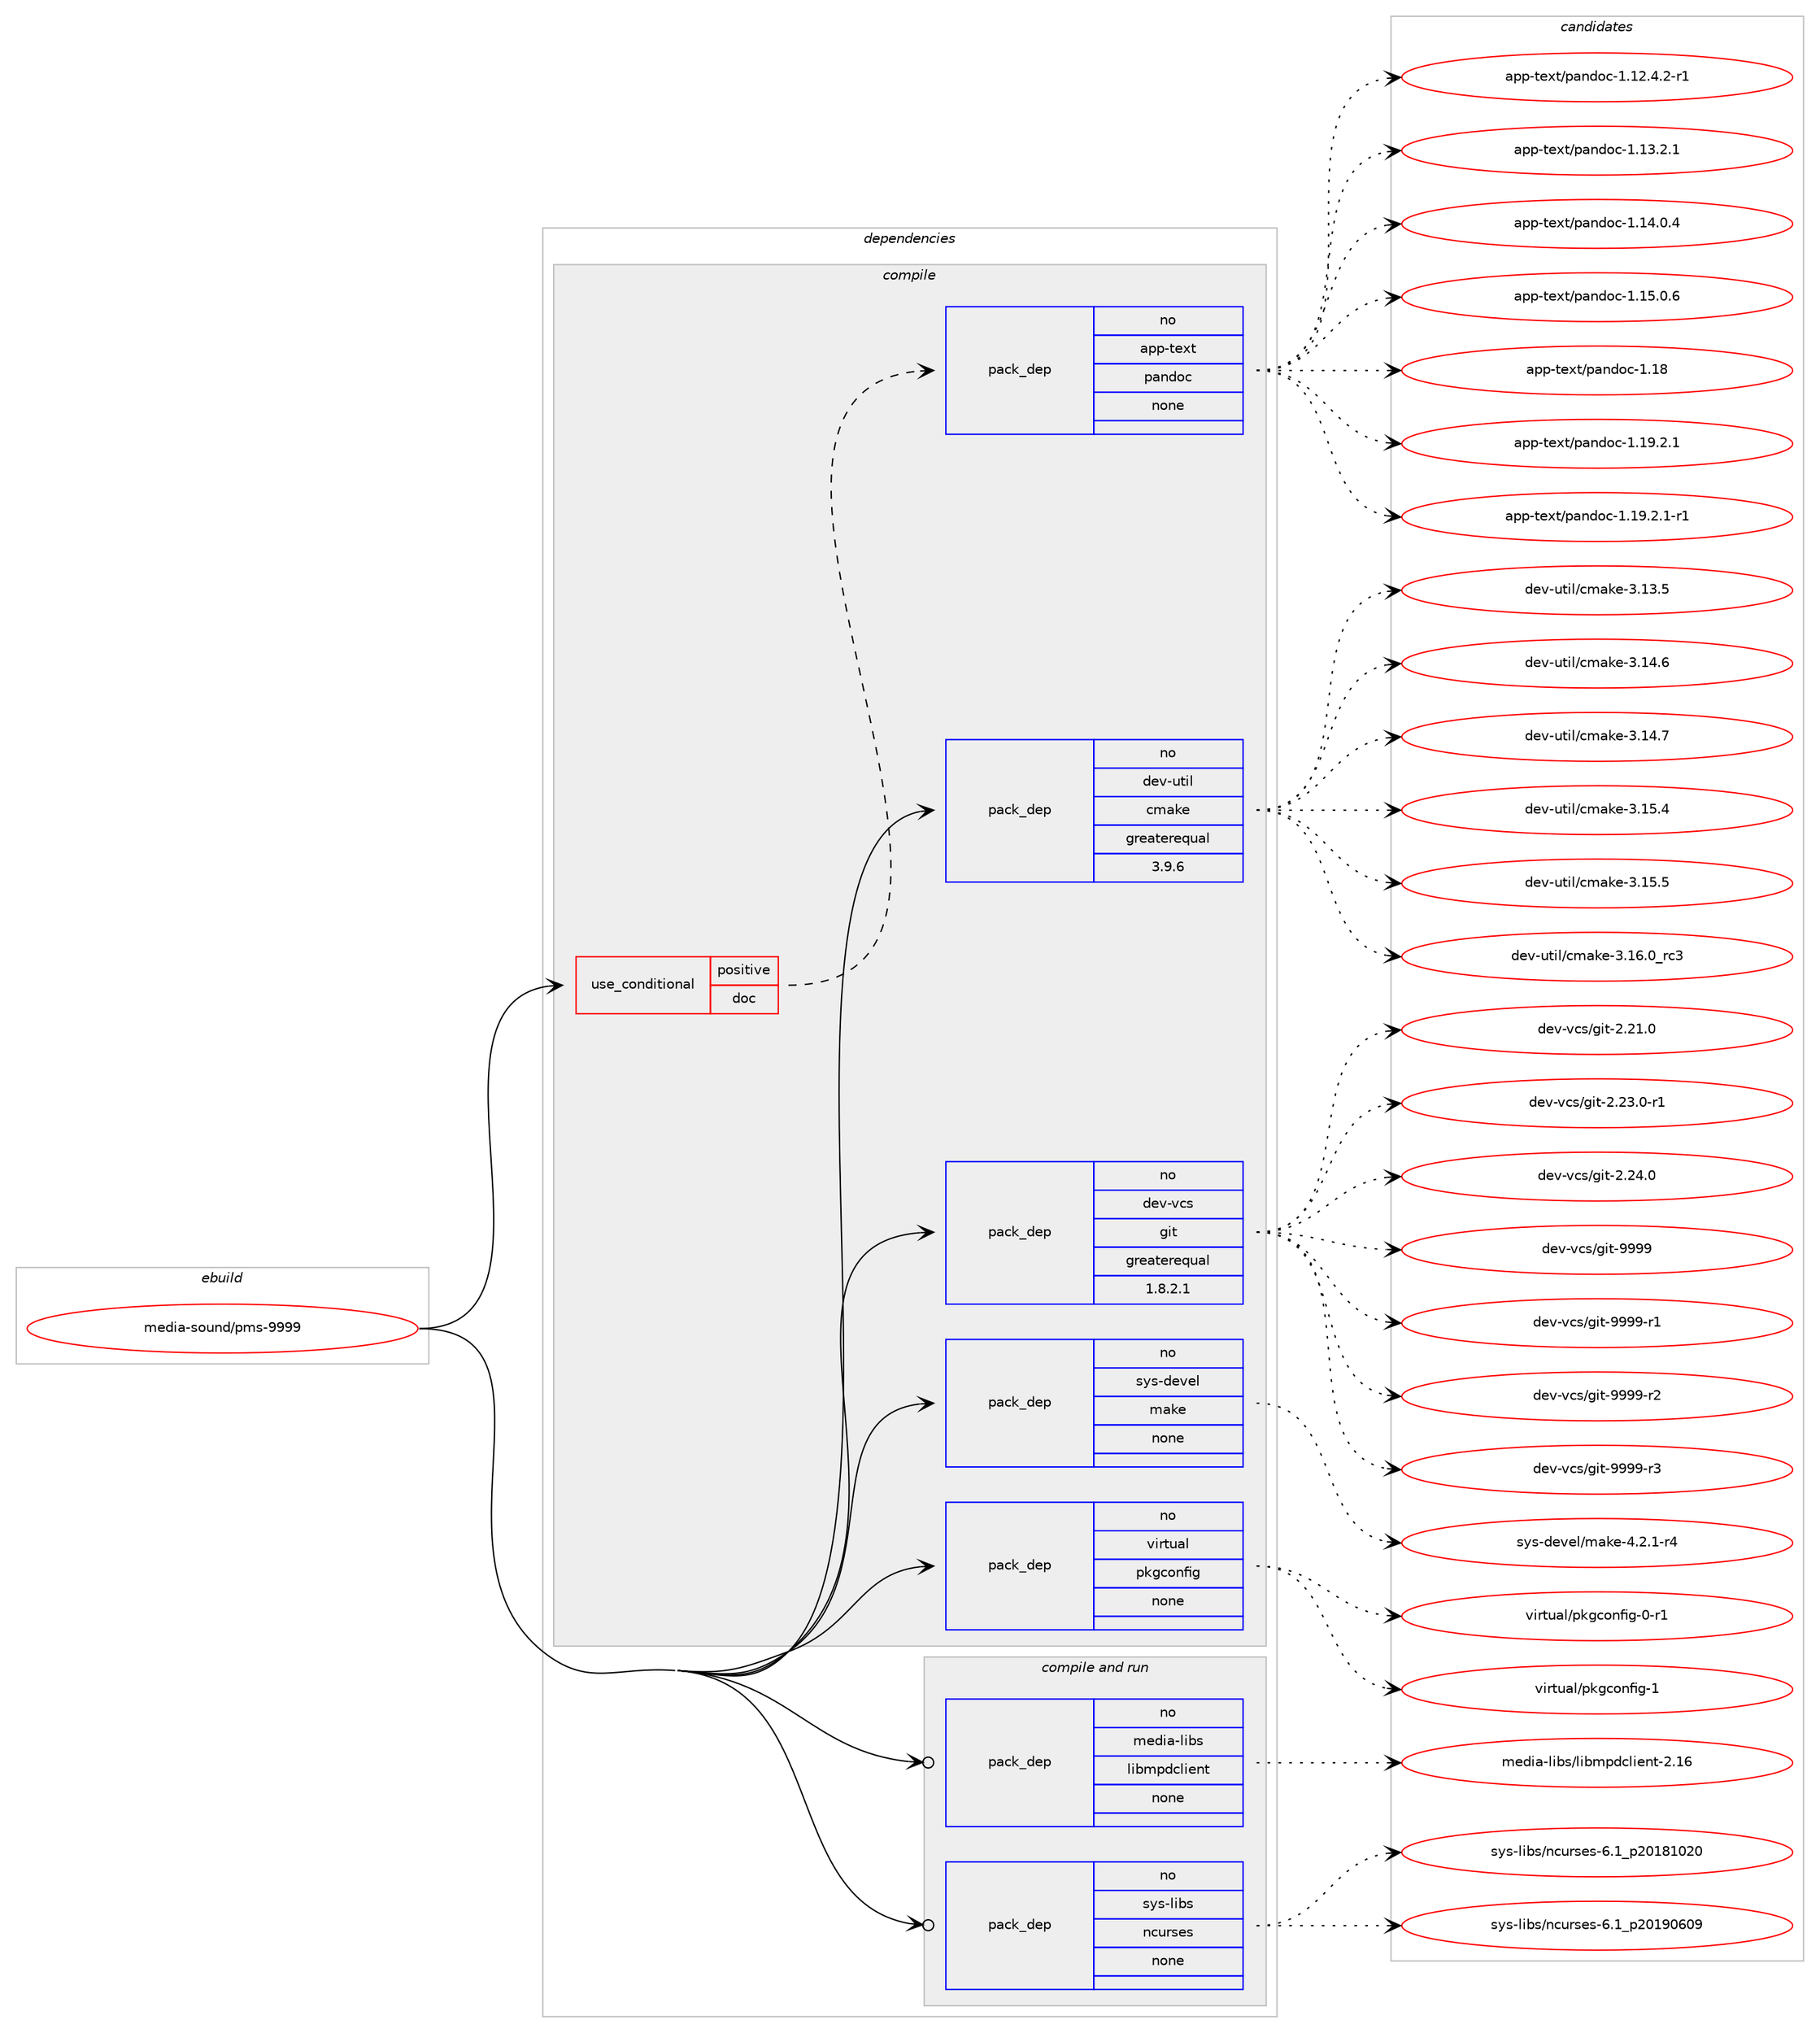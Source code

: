 digraph prolog {

# *************
# Graph options
# *************

newrank=true;
concentrate=true;
compound=true;
graph [rankdir=LR,fontname=Helvetica,fontsize=10,ranksep=1.5];#, ranksep=2.5, nodesep=0.2];
edge  [arrowhead=vee];
node  [fontname=Helvetica,fontsize=10];

# **********
# The ebuild
# **********

subgraph cluster_leftcol {
color=gray;
rank=same;
label=<<i>ebuild</i>>;
id [label="media-sound/pms-9999", color=red, width=4, href="../media-sound/pms-9999.svg"];
}

# ****************
# The dependencies
# ****************

subgraph cluster_midcol {
color=gray;
label=<<i>dependencies</i>>;
subgraph cluster_compile {
fillcolor="#eeeeee";
style=filled;
label=<<i>compile</i>>;
subgraph cond194715 {
dependency801994 [label=<<TABLE BORDER="0" CELLBORDER="1" CELLSPACING="0" CELLPADDING="4"><TR><TD ROWSPAN="3" CELLPADDING="10">use_conditional</TD></TR><TR><TD>positive</TD></TR><TR><TD>doc</TD></TR></TABLE>>, shape=none, color=red];
subgraph pack593261 {
dependency801995 [label=<<TABLE BORDER="0" CELLBORDER="1" CELLSPACING="0" CELLPADDING="4" WIDTH="220"><TR><TD ROWSPAN="6" CELLPADDING="30">pack_dep</TD></TR><TR><TD WIDTH="110">no</TD></TR><TR><TD>app-text</TD></TR><TR><TD>pandoc</TD></TR><TR><TD>none</TD></TR><TR><TD></TD></TR></TABLE>>, shape=none, color=blue];
}
dependency801994:e -> dependency801995:w [weight=20,style="dashed",arrowhead="vee"];
}
id:e -> dependency801994:w [weight=20,style="solid",arrowhead="vee"];
subgraph pack593262 {
dependency801996 [label=<<TABLE BORDER="0" CELLBORDER="1" CELLSPACING="0" CELLPADDING="4" WIDTH="220"><TR><TD ROWSPAN="6" CELLPADDING="30">pack_dep</TD></TR><TR><TD WIDTH="110">no</TD></TR><TR><TD>dev-util</TD></TR><TR><TD>cmake</TD></TR><TR><TD>greaterequal</TD></TR><TR><TD>3.9.6</TD></TR></TABLE>>, shape=none, color=blue];
}
id:e -> dependency801996:w [weight=20,style="solid",arrowhead="vee"];
subgraph pack593263 {
dependency801997 [label=<<TABLE BORDER="0" CELLBORDER="1" CELLSPACING="0" CELLPADDING="4" WIDTH="220"><TR><TD ROWSPAN="6" CELLPADDING="30">pack_dep</TD></TR><TR><TD WIDTH="110">no</TD></TR><TR><TD>dev-vcs</TD></TR><TR><TD>git</TD></TR><TR><TD>greaterequal</TD></TR><TR><TD>1.8.2.1</TD></TR></TABLE>>, shape=none, color=blue];
}
id:e -> dependency801997:w [weight=20,style="solid",arrowhead="vee"];
subgraph pack593264 {
dependency801998 [label=<<TABLE BORDER="0" CELLBORDER="1" CELLSPACING="0" CELLPADDING="4" WIDTH="220"><TR><TD ROWSPAN="6" CELLPADDING="30">pack_dep</TD></TR><TR><TD WIDTH="110">no</TD></TR><TR><TD>sys-devel</TD></TR><TR><TD>make</TD></TR><TR><TD>none</TD></TR><TR><TD></TD></TR></TABLE>>, shape=none, color=blue];
}
id:e -> dependency801998:w [weight=20,style="solid",arrowhead="vee"];
subgraph pack593265 {
dependency801999 [label=<<TABLE BORDER="0" CELLBORDER="1" CELLSPACING="0" CELLPADDING="4" WIDTH="220"><TR><TD ROWSPAN="6" CELLPADDING="30">pack_dep</TD></TR><TR><TD WIDTH="110">no</TD></TR><TR><TD>virtual</TD></TR><TR><TD>pkgconfig</TD></TR><TR><TD>none</TD></TR><TR><TD></TD></TR></TABLE>>, shape=none, color=blue];
}
id:e -> dependency801999:w [weight=20,style="solid",arrowhead="vee"];
}
subgraph cluster_compileandrun {
fillcolor="#eeeeee";
style=filled;
label=<<i>compile and run</i>>;
subgraph pack593266 {
dependency802000 [label=<<TABLE BORDER="0" CELLBORDER="1" CELLSPACING="0" CELLPADDING="4" WIDTH="220"><TR><TD ROWSPAN="6" CELLPADDING="30">pack_dep</TD></TR><TR><TD WIDTH="110">no</TD></TR><TR><TD>media-libs</TD></TR><TR><TD>libmpdclient</TD></TR><TR><TD>none</TD></TR><TR><TD></TD></TR></TABLE>>, shape=none, color=blue];
}
id:e -> dependency802000:w [weight=20,style="solid",arrowhead="odotvee"];
subgraph pack593267 {
dependency802001 [label=<<TABLE BORDER="0" CELLBORDER="1" CELLSPACING="0" CELLPADDING="4" WIDTH="220"><TR><TD ROWSPAN="6" CELLPADDING="30">pack_dep</TD></TR><TR><TD WIDTH="110">no</TD></TR><TR><TD>sys-libs</TD></TR><TR><TD>ncurses</TD></TR><TR><TD>none</TD></TR><TR><TD></TD></TR></TABLE>>, shape=none, color=blue];
}
id:e -> dependency802001:w [weight=20,style="solid",arrowhead="odotvee"];
}
subgraph cluster_run {
fillcolor="#eeeeee";
style=filled;
label=<<i>run</i>>;
}
}

# **************
# The candidates
# **************

subgraph cluster_choices {
rank=same;
color=gray;
label=<<i>candidates</i>>;

subgraph choice593261 {
color=black;
nodesep=1;
choice97112112451161011201164711297110100111994549464950465246504511449 [label="app-text/pandoc-1.12.4.2-r1", color=red, width=4,href="../app-text/pandoc-1.12.4.2-r1.svg"];
choice9711211245116101120116471129711010011199454946495146504649 [label="app-text/pandoc-1.13.2.1", color=red, width=4,href="../app-text/pandoc-1.13.2.1.svg"];
choice9711211245116101120116471129711010011199454946495246484652 [label="app-text/pandoc-1.14.0.4", color=red, width=4,href="../app-text/pandoc-1.14.0.4.svg"];
choice9711211245116101120116471129711010011199454946495346484654 [label="app-text/pandoc-1.15.0.6", color=red, width=4,href="../app-text/pandoc-1.15.0.6.svg"];
choice97112112451161011201164711297110100111994549464956 [label="app-text/pandoc-1.18", color=red, width=4,href="../app-text/pandoc-1.18.svg"];
choice9711211245116101120116471129711010011199454946495746504649 [label="app-text/pandoc-1.19.2.1", color=red, width=4,href="../app-text/pandoc-1.19.2.1.svg"];
choice97112112451161011201164711297110100111994549464957465046494511449 [label="app-text/pandoc-1.19.2.1-r1", color=red, width=4,href="../app-text/pandoc-1.19.2.1-r1.svg"];
dependency801995:e -> choice97112112451161011201164711297110100111994549464950465246504511449:w [style=dotted,weight="100"];
dependency801995:e -> choice9711211245116101120116471129711010011199454946495146504649:w [style=dotted,weight="100"];
dependency801995:e -> choice9711211245116101120116471129711010011199454946495246484652:w [style=dotted,weight="100"];
dependency801995:e -> choice9711211245116101120116471129711010011199454946495346484654:w [style=dotted,weight="100"];
dependency801995:e -> choice97112112451161011201164711297110100111994549464956:w [style=dotted,weight="100"];
dependency801995:e -> choice9711211245116101120116471129711010011199454946495746504649:w [style=dotted,weight="100"];
dependency801995:e -> choice97112112451161011201164711297110100111994549464957465046494511449:w [style=dotted,weight="100"];
}
subgraph choice593262 {
color=black;
nodesep=1;
choice1001011184511711610510847991099710710145514649514653 [label="dev-util/cmake-3.13.5", color=red, width=4,href="../dev-util/cmake-3.13.5.svg"];
choice1001011184511711610510847991099710710145514649524654 [label="dev-util/cmake-3.14.6", color=red, width=4,href="../dev-util/cmake-3.14.6.svg"];
choice1001011184511711610510847991099710710145514649524655 [label="dev-util/cmake-3.14.7", color=red, width=4,href="../dev-util/cmake-3.14.7.svg"];
choice1001011184511711610510847991099710710145514649534652 [label="dev-util/cmake-3.15.4", color=red, width=4,href="../dev-util/cmake-3.15.4.svg"];
choice1001011184511711610510847991099710710145514649534653 [label="dev-util/cmake-3.15.5", color=red, width=4,href="../dev-util/cmake-3.15.5.svg"];
choice1001011184511711610510847991099710710145514649544648951149951 [label="dev-util/cmake-3.16.0_rc3", color=red, width=4,href="../dev-util/cmake-3.16.0_rc3.svg"];
dependency801996:e -> choice1001011184511711610510847991099710710145514649514653:w [style=dotted,weight="100"];
dependency801996:e -> choice1001011184511711610510847991099710710145514649524654:w [style=dotted,weight="100"];
dependency801996:e -> choice1001011184511711610510847991099710710145514649524655:w [style=dotted,weight="100"];
dependency801996:e -> choice1001011184511711610510847991099710710145514649534652:w [style=dotted,weight="100"];
dependency801996:e -> choice1001011184511711610510847991099710710145514649534653:w [style=dotted,weight="100"];
dependency801996:e -> choice1001011184511711610510847991099710710145514649544648951149951:w [style=dotted,weight="100"];
}
subgraph choice593263 {
color=black;
nodesep=1;
choice10010111845118991154710310511645504650494648 [label="dev-vcs/git-2.21.0", color=red, width=4,href="../dev-vcs/git-2.21.0.svg"];
choice100101118451189911547103105116455046505146484511449 [label="dev-vcs/git-2.23.0-r1", color=red, width=4,href="../dev-vcs/git-2.23.0-r1.svg"];
choice10010111845118991154710310511645504650524648 [label="dev-vcs/git-2.24.0", color=red, width=4,href="../dev-vcs/git-2.24.0.svg"];
choice1001011184511899115471031051164557575757 [label="dev-vcs/git-9999", color=red, width=4,href="../dev-vcs/git-9999.svg"];
choice10010111845118991154710310511645575757574511449 [label="dev-vcs/git-9999-r1", color=red, width=4,href="../dev-vcs/git-9999-r1.svg"];
choice10010111845118991154710310511645575757574511450 [label="dev-vcs/git-9999-r2", color=red, width=4,href="../dev-vcs/git-9999-r2.svg"];
choice10010111845118991154710310511645575757574511451 [label="dev-vcs/git-9999-r3", color=red, width=4,href="../dev-vcs/git-9999-r3.svg"];
dependency801997:e -> choice10010111845118991154710310511645504650494648:w [style=dotted,weight="100"];
dependency801997:e -> choice100101118451189911547103105116455046505146484511449:w [style=dotted,weight="100"];
dependency801997:e -> choice10010111845118991154710310511645504650524648:w [style=dotted,weight="100"];
dependency801997:e -> choice1001011184511899115471031051164557575757:w [style=dotted,weight="100"];
dependency801997:e -> choice10010111845118991154710310511645575757574511449:w [style=dotted,weight="100"];
dependency801997:e -> choice10010111845118991154710310511645575757574511450:w [style=dotted,weight="100"];
dependency801997:e -> choice10010111845118991154710310511645575757574511451:w [style=dotted,weight="100"];
}
subgraph choice593264 {
color=black;
nodesep=1;
choice1151211154510010111810110847109971071014552465046494511452 [label="sys-devel/make-4.2.1-r4", color=red, width=4,href="../sys-devel/make-4.2.1-r4.svg"];
dependency801998:e -> choice1151211154510010111810110847109971071014552465046494511452:w [style=dotted,weight="100"];
}
subgraph choice593265 {
color=black;
nodesep=1;
choice11810511411611797108471121071039911111010210510345484511449 [label="virtual/pkgconfig-0-r1", color=red, width=4,href="../virtual/pkgconfig-0-r1.svg"];
choice1181051141161179710847112107103991111101021051034549 [label="virtual/pkgconfig-1", color=red, width=4,href="../virtual/pkgconfig-1.svg"];
dependency801999:e -> choice11810511411611797108471121071039911111010210510345484511449:w [style=dotted,weight="100"];
dependency801999:e -> choice1181051141161179710847112107103991111101021051034549:w [style=dotted,weight="100"];
}
subgraph choice593266 {
color=black;
nodesep=1;
choice1091011001059745108105981154710810598109112100991081051011101164550464954 [label="media-libs/libmpdclient-2.16", color=red, width=4,href="../media-libs/libmpdclient-2.16.svg"];
dependency802000:e -> choice1091011001059745108105981154710810598109112100991081051011101164550464954:w [style=dotted,weight="100"];
}
subgraph choice593267 {
color=black;
nodesep=1;
choice1151211154510810598115471109911711411510111545544649951125048495649485048 [label="sys-libs/ncurses-6.1_p20181020", color=red, width=4,href="../sys-libs/ncurses-6.1_p20181020.svg"];
choice1151211154510810598115471109911711411510111545544649951125048495748544857 [label="sys-libs/ncurses-6.1_p20190609", color=red, width=4,href="../sys-libs/ncurses-6.1_p20190609.svg"];
dependency802001:e -> choice1151211154510810598115471109911711411510111545544649951125048495649485048:w [style=dotted,weight="100"];
dependency802001:e -> choice1151211154510810598115471109911711411510111545544649951125048495748544857:w [style=dotted,weight="100"];
}
}

}

